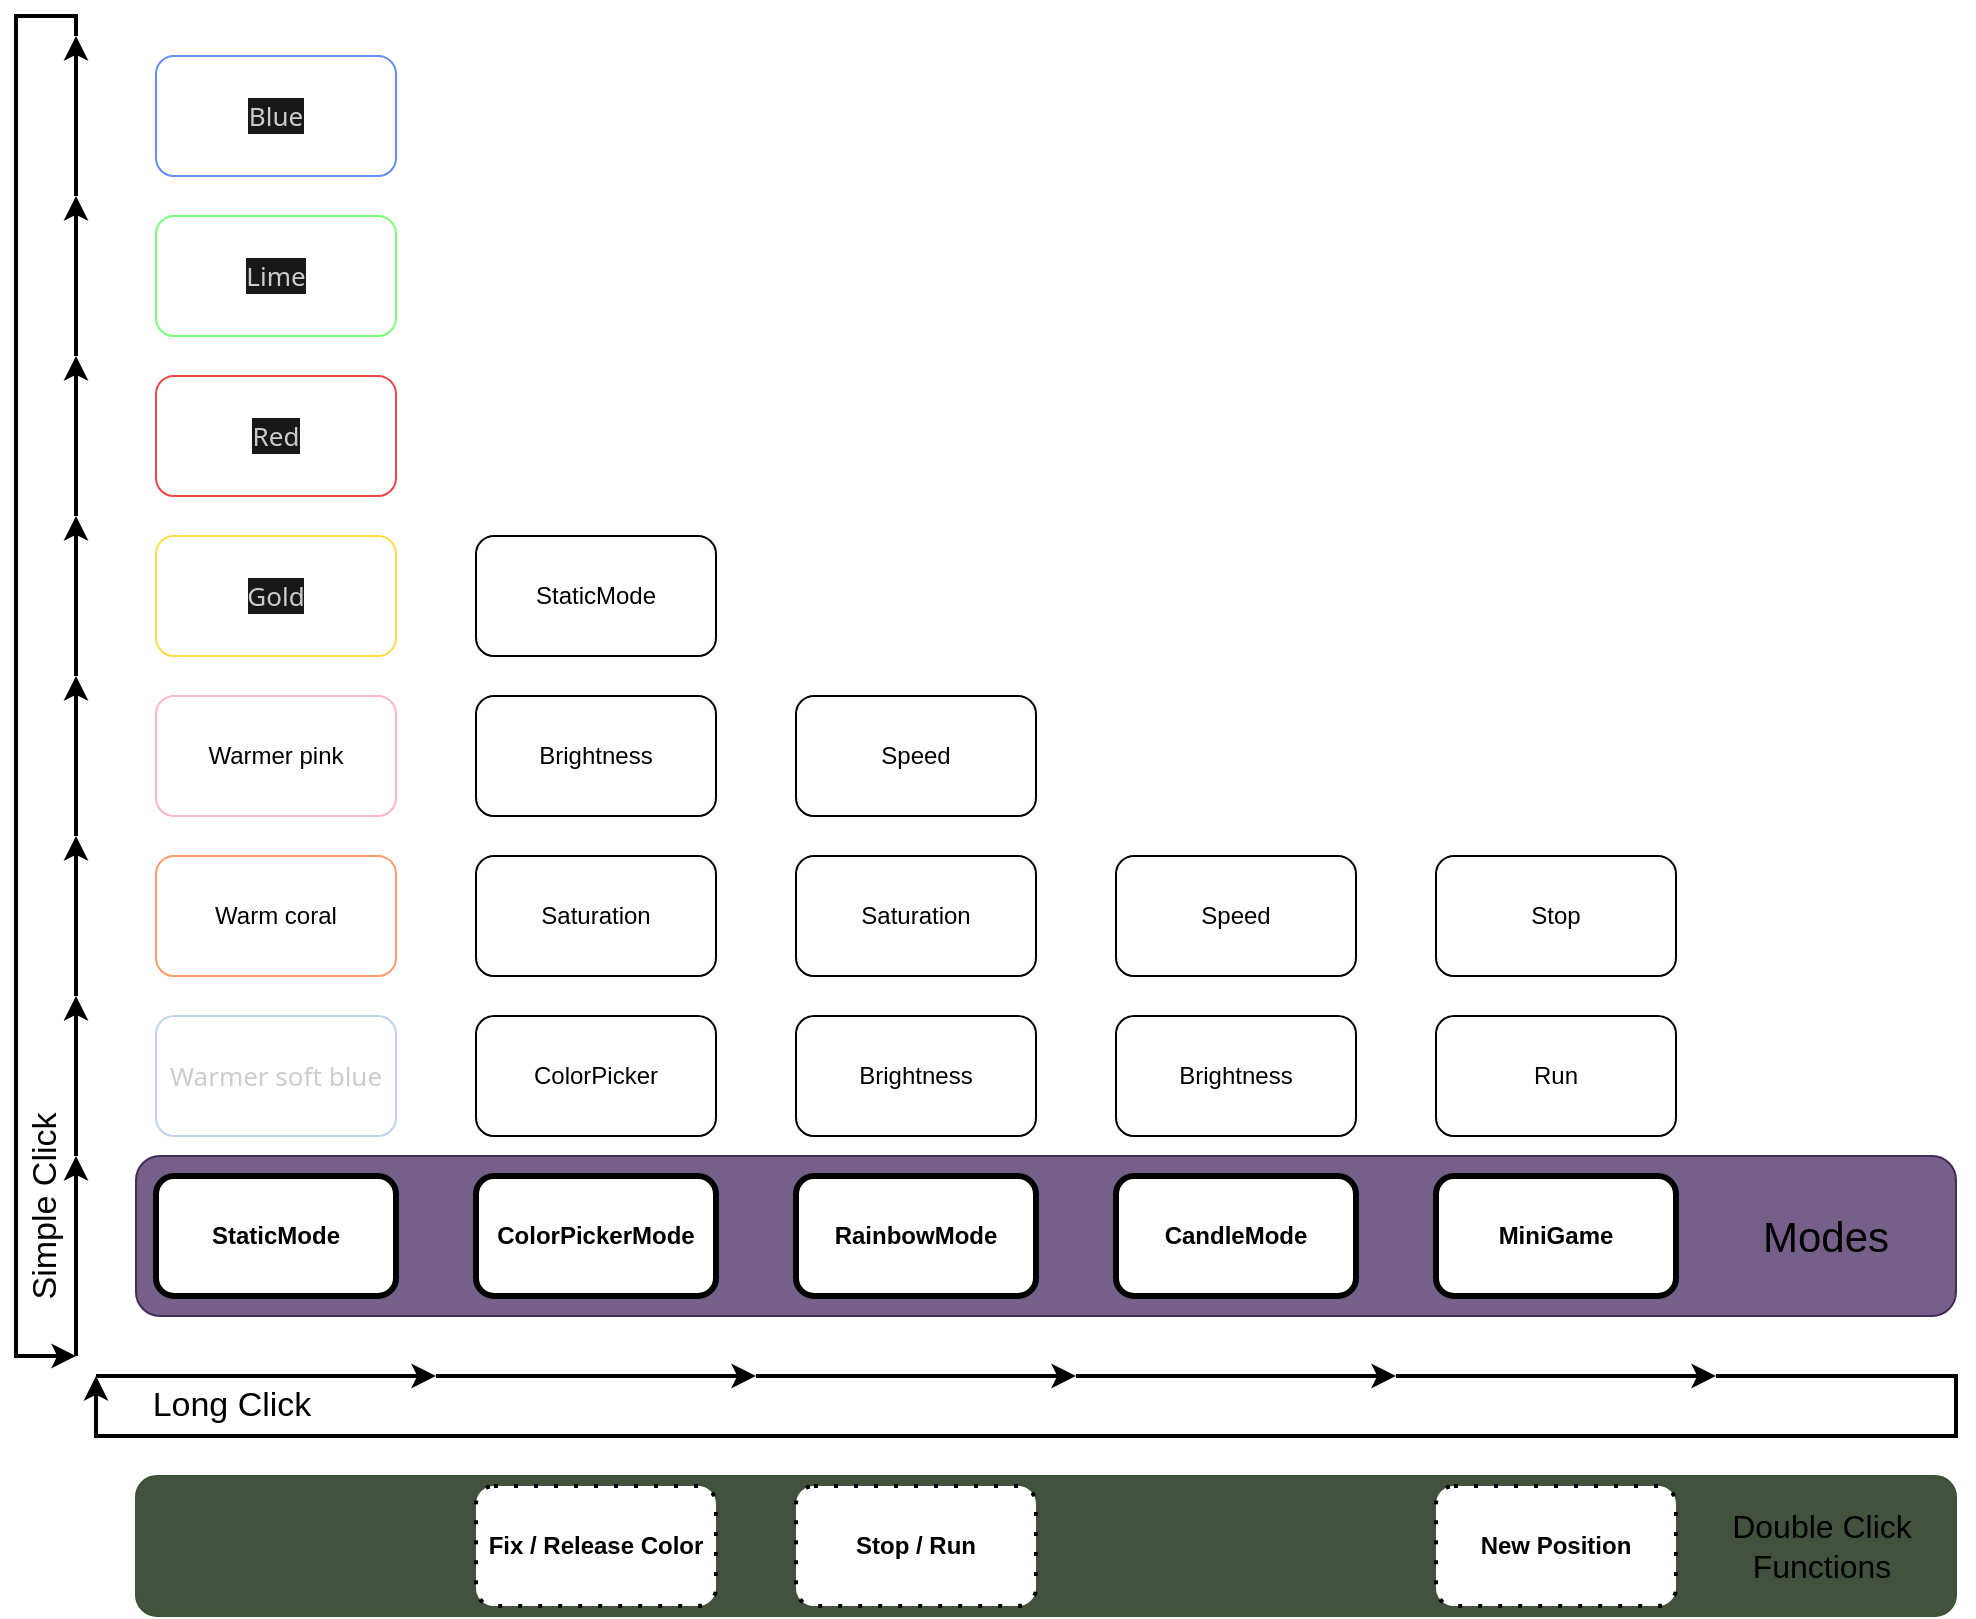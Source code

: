 <mxfile version="25.0.1">
  <diagram name="Modes" id="Ry-_pP2KJAGCeFmNwcFa">
    <mxGraphModel dx="1147" dy="670" grid="1" gridSize="10" guides="1" tooltips="1" connect="1" arrows="1" fold="1" page="1" pageScale="1" pageWidth="1654" pageHeight="1169" math="0" shadow="0">
      <root>
        <mxCell id="0" />
        <mxCell id="1" parent="0" />
        <mxCell id="GEax9f0YG3V9ZWDFnGJi-71" value="" style="rounded=1;whiteSpace=wrap;html=1;strokeWidth=1;fontStyle=1;fillColor=#42523C;fontColor=#ffffff;strokeColor=#3A5431;" vertex="1" parent="1">
          <mxGeometry x="144" y="970" width="910" height="70" as="geometry" />
        </mxCell>
        <mxCell id="GEax9f0YG3V9ZWDFnGJi-68" value="" style="rounded=1;whiteSpace=wrap;html=1;strokeWidth=1;fontStyle=1;fillColor=#76608a;fontColor=#ffffff;strokeColor=#432D57;" vertex="1" parent="1">
          <mxGeometry x="144" y="810" width="910" height="80" as="geometry" />
        </mxCell>
        <mxCell id="GEax9f0YG3V9ZWDFnGJi-1" value="StaticMode" style="rounded=1;whiteSpace=wrap;html=1;strokeWidth=3;fontStyle=1" vertex="1" parent="1">
          <mxGeometry x="154" y="820" width="120" height="60" as="geometry" />
        </mxCell>
        <mxCell id="GEax9f0YG3V9ZWDFnGJi-2" value="ColorPickerMode" style="rounded=1;whiteSpace=wrap;html=1;strokeWidth=3;fontStyle=1" vertex="1" parent="1">
          <mxGeometry x="314" y="820" width="120" height="60" as="geometry" />
        </mxCell>
        <mxCell id="GEax9f0YG3V9ZWDFnGJi-3" value="RainbowMode" style="rounded=1;whiteSpace=wrap;html=1;strokeWidth=3;fontStyle=1" vertex="1" parent="1">
          <mxGeometry x="474" y="820" width="120" height="60" as="geometry" />
        </mxCell>
        <mxCell id="GEax9f0YG3V9ZWDFnGJi-4" value="CandleMode" style="rounded=1;whiteSpace=wrap;html=1;strokeWidth=3;fontStyle=1" vertex="1" parent="1">
          <mxGeometry x="634" y="820" width="120" height="60" as="geometry" />
        </mxCell>
        <mxCell id="GEax9f0YG3V9ZWDFnGJi-5" value="MiniGame" style="rounded=1;whiteSpace=wrap;html=1;strokeWidth=3;fontStyle=1" vertex="1" parent="1">
          <mxGeometry x="794" y="820" width="120" height="60" as="geometry" />
        </mxCell>
        <mxCell id="GEax9f0YG3V9ZWDFnGJi-6" value="&lt;div style=&quot;text-align: left;&quot;&gt;&lt;font face=&quot;system-ui, Ubuntu, Droid Sans, sans-serif&quot; color=&quot;#cccccc&quot;&gt;&lt;span style=&quot;font-size: 13px;&quot;&gt;Warmer soft blue&lt;/span&gt;&lt;/font&gt;&lt;br&gt;&lt;/div&gt;" style="rounded=1;whiteSpace=wrap;html=1;strokeWidth=1;strokeColor=#BED2F0;" vertex="1" parent="1">
          <mxGeometry x="154" y="740" width="120" height="60" as="geometry" />
        </mxCell>
        <mxCell id="GEax9f0YG3V9ZWDFnGJi-7" value="Warm coral" style="rounded=1;whiteSpace=wrap;html=1;strokeWidth=1;strokeColor=#FF9B69;" vertex="1" parent="1">
          <mxGeometry x="154" y="660" width="120" height="60" as="geometry" />
        </mxCell>
        <mxCell id="GEax9f0YG3V9ZWDFnGJi-8" value="Warmer pink" style="rounded=1;whiteSpace=wrap;html=1;strokeWidth=1;strokeColor=#FFB4C8;" vertex="1" parent="1">
          <mxGeometry x="154" y="580" width="120" height="60" as="geometry" />
        </mxCell>
        <mxCell id="GEax9f0YG3V9ZWDFnGJi-9" value="&lt;span style=&quot;color: rgb(204, 204, 204); font-family: system-ui, Ubuntu, &amp;quot;Droid Sans&amp;quot;, sans-serif; font-size: 13px; text-align: left; background-color: rgb(24, 24, 24);&quot;&gt;Gold&lt;/span&gt;" style="rounded=1;whiteSpace=wrap;html=1;strokeWidth=1;strokeColor=#FFDC46;" vertex="1" parent="1">
          <mxGeometry x="154" y="500" width="120" height="60" as="geometry" />
        </mxCell>
        <mxCell id="GEax9f0YG3V9ZWDFnGJi-10" value="&lt;span style=&quot;color: rgb(204, 204, 204); font-family: system-ui, Ubuntu, &amp;quot;Droid Sans&amp;quot;, sans-serif; font-size: 13px; text-align: left; background-color: rgb(24, 24, 24);&quot;&gt;Red&lt;/span&gt;" style="rounded=1;whiteSpace=wrap;html=1;strokeWidth=1;strokeColor=#F04646;" vertex="1" parent="1">
          <mxGeometry x="154" y="420" width="120" height="60" as="geometry" />
        </mxCell>
        <mxCell id="GEax9f0YG3V9ZWDFnGJi-11" value="&lt;span style=&quot;color: rgb(204, 204, 204); font-family: system-ui, Ubuntu, &amp;quot;Droid Sans&amp;quot;, sans-serif; font-size: 13px; text-align: left; background-color: rgb(24, 24, 24);&quot;&gt;Lime&lt;/span&gt;" style="rounded=1;whiteSpace=wrap;html=1;strokeWidth=1;strokeColor=#78FF78;" vertex="1" parent="1">
          <mxGeometry x="154" y="340" width="120" height="60" as="geometry" />
        </mxCell>
        <mxCell id="GEax9f0YG3V9ZWDFnGJi-12" value="&lt;span style=&quot;color: rgb(204, 204, 204); font-family: system-ui, Ubuntu, &amp;quot;Droid Sans&amp;quot;, sans-serif; font-size: 13px; text-align: left; background-color: rgb(24, 24, 24);&quot;&gt;Blue&lt;/span&gt;" style="rounded=1;whiteSpace=wrap;html=1;strokeWidth=1;strokeColor=#648CFF;" vertex="1" parent="1">
          <mxGeometry x="154" y="260" width="120" height="60" as="geometry" />
        </mxCell>
        <mxCell id="GEax9f0YG3V9ZWDFnGJi-14" value="ColorPicker" style="rounded=1;whiteSpace=wrap;html=1;strokeWidth=1;" vertex="1" parent="1">
          <mxGeometry x="314" y="740" width="120" height="60" as="geometry" />
        </mxCell>
        <mxCell id="GEax9f0YG3V9ZWDFnGJi-15" value="Saturation" style="rounded=1;whiteSpace=wrap;html=1;strokeWidth=1;" vertex="1" parent="1">
          <mxGeometry x="314" y="660" width="120" height="60" as="geometry" />
        </mxCell>
        <mxCell id="GEax9f0YG3V9ZWDFnGJi-16" value="Brightness" style="rounded=1;whiteSpace=wrap;html=1;strokeWidth=1;strokeColor=default;" vertex="1" parent="1">
          <mxGeometry x="314" y="580" width="120" height="60" as="geometry" />
        </mxCell>
        <mxCell id="GEax9f0YG3V9ZWDFnGJi-17" value="StaticMode" style="rounded=1;whiteSpace=wrap;html=1;strokeWidth=1;" vertex="1" parent="1">
          <mxGeometry x="314" y="500" width="120" height="60" as="geometry" />
        </mxCell>
        <mxCell id="GEax9f0YG3V9ZWDFnGJi-22" value="Brightness" style="rounded=1;whiteSpace=wrap;html=1;strokeWidth=1;strokeColor=default;" vertex="1" parent="1">
          <mxGeometry x="474" y="740" width="120" height="60" as="geometry" />
        </mxCell>
        <mxCell id="GEax9f0YG3V9ZWDFnGJi-23" value="Saturation" style="rounded=1;whiteSpace=wrap;html=1;strokeWidth=1;" vertex="1" parent="1">
          <mxGeometry x="474" y="660" width="120" height="60" as="geometry" />
        </mxCell>
        <mxCell id="GEax9f0YG3V9ZWDFnGJi-24" value="Speed" style="rounded=1;whiteSpace=wrap;html=1;strokeWidth=1;" vertex="1" parent="1">
          <mxGeometry x="474" y="580" width="120" height="60" as="geometry" />
        </mxCell>
        <mxCell id="GEax9f0YG3V9ZWDFnGJi-30" value="Brightness" style="rounded=1;whiteSpace=wrap;html=1;strokeWidth=1;strokeColor=default;" vertex="1" parent="1">
          <mxGeometry x="634" y="740" width="120" height="60" as="geometry" />
        </mxCell>
        <mxCell id="GEax9f0YG3V9ZWDFnGJi-31" value="Speed" style="rounded=1;whiteSpace=wrap;html=1;strokeWidth=1;" vertex="1" parent="1">
          <mxGeometry x="634" y="660" width="120" height="60" as="geometry" />
        </mxCell>
        <mxCell id="GEax9f0YG3V9ZWDFnGJi-38" value="Run" style="rounded=1;whiteSpace=wrap;html=1;strokeWidth=1;" vertex="1" parent="1">
          <mxGeometry x="794" y="740" width="120" height="60" as="geometry" />
        </mxCell>
        <mxCell id="GEax9f0YG3V9ZWDFnGJi-39" value="Stop" style="rounded=1;whiteSpace=wrap;html=1;strokeWidth=1;" vertex="1" parent="1">
          <mxGeometry x="794" y="660" width="120" height="60" as="geometry" />
        </mxCell>
        <mxCell id="GEax9f0YG3V9ZWDFnGJi-47" value="Fix / Release Color" style="rounded=1;whiteSpace=wrap;html=1;strokeWidth=2;fontStyle=1;dashed=1;dashPattern=1 4;" vertex="1" parent="1">
          <mxGeometry x="314" y="975" width="120" height="60" as="geometry" />
        </mxCell>
        <mxCell id="GEax9f0YG3V9ZWDFnGJi-48" value="Stop / Run" style="rounded=1;whiteSpace=wrap;html=1;strokeWidth=2;fontStyle=1;dashed=1;dashPattern=1 4;" vertex="1" parent="1">
          <mxGeometry x="474" y="975" width="120" height="60" as="geometry" />
        </mxCell>
        <mxCell id="GEax9f0YG3V9ZWDFnGJi-51" value="" style="endArrow=classic;html=1;rounded=0;strokeWidth=2;" edge="1" parent="1">
          <mxGeometry width="50" height="50" relative="1" as="geometry">
            <mxPoint x="124" y="920" as="sourcePoint" />
            <mxPoint x="294" y="920" as="targetPoint" />
          </mxGeometry>
        </mxCell>
        <mxCell id="GEax9f0YG3V9ZWDFnGJi-52" value="" style="endArrow=classic;html=1;rounded=0;strokeWidth=2;" edge="1" parent="1">
          <mxGeometry width="50" height="50" relative="1" as="geometry">
            <mxPoint x="114" y="910" as="sourcePoint" />
            <mxPoint x="114" y="810" as="targetPoint" />
          </mxGeometry>
        </mxCell>
        <mxCell id="GEax9f0YG3V9ZWDFnGJi-53" value="Long Click" style="text;html=1;align=center;verticalAlign=middle;whiteSpace=wrap;rounded=0;fontSize=17;" vertex="1" parent="1">
          <mxGeometry x="144" y="920" width="96" height="30" as="geometry" />
        </mxCell>
        <mxCell id="GEax9f0YG3V9ZWDFnGJi-54" value="Simple Click" style="text;html=1;align=center;verticalAlign=middle;whiteSpace=wrap;rounded=0;fontSize=17;rotation=-90;" vertex="1" parent="1">
          <mxGeometry x="44" y="820" width="110" height="30" as="geometry" />
        </mxCell>
        <mxCell id="GEax9f0YG3V9ZWDFnGJi-55" value="" style="endArrow=classic;html=1;rounded=0;strokeWidth=2;" edge="1" parent="1">
          <mxGeometry width="50" height="50" relative="1" as="geometry">
            <mxPoint x="294" y="920" as="sourcePoint" />
            <mxPoint x="454" y="920" as="targetPoint" />
          </mxGeometry>
        </mxCell>
        <mxCell id="GEax9f0YG3V9ZWDFnGJi-56" value="" style="endArrow=classic;html=1;rounded=0;strokeWidth=2;" edge="1" parent="1">
          <mxGeometry width="50" height="50" relative="1" as="geometry">
            <mxPoint x="454" y="920" as="sourcePoint" />
            <mxPoint x="614" y="920" as="targetPoint" />
          </mxGeometry>
        </mxCell>
        <mxCell id="GEax9f0YG3V9ZWDFnGJi-57" value="" style="endArrow=classic;html=1;rounded=0;strokeWidth=2;" edge="1" parent="1">
          <mxGeometry width="50" height="50" relative="1" as="geometry">
            <mxPoint x="614" y="920" as="sourcePoint" />
            <mxPoint x="774" y="920" as="targetPoint" />
          </mxGeometry>
        </mxCell>
        <mxCell id="GEax9f0YG3V9ZWDFnGJi-58" value="" style="endArrow=classic;html=1;rounded=0;strokeWidth=2;" edge="1" parent="1">
          <mxGeometry width="50" height="50" relative="1" as="geometry">
            <mxPoint x="774" y="920" as="sourcePoint" />
            <mxPoint x="934" y="920" as="targetPoint" />
          </mxGeometry>
        </mxCell>
        <mxCell id="GEax9f0YG3V9ZWDFnGJi-59" value="" style="endArrow=classic;html=1;rounded=0;strokeWidth=2;" edge="1" parent="1">
          <mxGeometry width="50" height="50" relative="1" as="geometry">
            <mxPoint x="114" y="810" as="sourcePoint" />
            <mxPoint x="114" y="730" as="targetPoint" />
          </mxGeometry>
        </mxCell>
        <mxCell id="GEax9f0YG3V9ZWDFnGJi-60" value="" style="endArrow=classic;html=1;rounded=0;strokeWidth=2;" edge="1" parent="1">
          <mxGeometry width="50" height="50" relative="1" as="geometry">
            <mxPoint x="114" y="730" as="sourcePoint" />
            <mxPoint x="114" y="650" as="targetPoint" />
          </mxGeometry>
        </mxCell>
        <mxCell id="GEax9f0YG3V9ZWDFnGJi-61" value="" style="endArrow=classic;html=1;rounded=0;strokeWidth=2;" edge="1" parent="1">
          <mxGeometry width="50" height="50" relative="1" as="geometry">
            <mxPoint x="114" y="650" as="sourcePoint" />
            <mxPoint x="114" y="570" as="targetPoint" />
          </mxGeometry>
        </mxCell>
        <mxCell id="GEax9f0YG3V9ZWDFnGJi-62" value="" style="endArrow=classic;html=1;rounded=0;strokeWidth=2;" edge="1" parent="1">
          <mxGeometry width="50" height="50" relative="1" as="geometry">
            <mxPoint x="114" y="570" as="sourcePoint" />
            <mxPoint x="114" y="490" as="targetPoint" />
          </mxGeometry>
        </mxCell>
        <mxCell id="GEax9f0YG3V9ZWDFnGJi-63" value="" style="endArrow=classic;html=1;rounded=0;strokeWidth=2;" edge="1" parent="1">
          <mxGeometry width="50" height="50" relative="1" as="geometry">
            <mxPoint x="114" y="490" as="sourcePoint" />
            <mxPoint x="114" y="410" as="targetPoint" />
          </mxGeometry>
        </mxCell>
        <mxCell id="GEax9f0YG3V9ZWDFnGJi-64" value="" style="endArrow=classic;html=1;rounded=0;strokeWidth=2;" edge="1" parent="1">
          <mxGeometry width="50" height="50" relative="1" as="geometry">
            <mxPoint x="114" y="410" as="sourcePoint" />
            <mxPoint x="114" y="330" as="targetPoint" />
          </mxGeometry>
        </mxCell>
        <mxCell id="GEax9f0YG3V9ZWDFnGJi-65" value="" style="endArrow=classic;html=1;rounded=0;strokeWidth=2;" edge="1" parent="1">
          <mxGeometry width="50" height="50" relative="1" as="geometry">
            <mxPoint x="114" y="330" as="sourcePoint" />
            <mxPoint x="114" y="250" as="targetPoint" />
          </mxGeometry>
        </mxCell>
        <mxCell id="GEax9f0YG3V9ZWDFnGJi-66" value="" style="endArrow=classic;html=1;rounded=0;strokeWidth=2;" edge="1" parent="1">
          <mxGeometry width="50" height="50" relative="1" as="geometry">
            <mxPoint x="934" y="920" as="sourcePoint" />
            <mxPoint x="124" y="920" as="targetPoint" />
            <Array as="points">
              <mxPoint x="1054" y="920" />
              <mxPoint x="1054" y="950" />
              <mxPoint x="124" y="950" />
            </Array>
          </mxGeometry>
        </mxCell>
        <mxCell id="GEax9f0YG3V9ZWDFnGJi-67" value="" style="endArrow=classic;html=1;rounded=0;strokeWidth=2;" edge="1" parent="1">
          <mxGeometry width="50" height="50" relative="1" as="geometry">
            <mxPoint x="114" y="250" as="sourcePoint" />
            <mxPoint x="114" y="910" as="targetPoint" />
            <Array as="points">
              <mxPoint x="114" y="240" />
              <mxPoint x="84" y="240" />
              <mxPoint x="84" y="910" />
            </Array>
          </mxGeometry>
        </mxCell>
        <mxCell id="GEax9f0YG3V9ZWDFnGJi-69" value="Modes" style="text;html=1;align=center;verticalAlign=middle;whiteSpace=wrap;rounded=0;fontSize=21;" vertex="1" parent="1">
          <mxGeometry x="944" y="827.5" width="90" height="45" as="geometry" />
        </mxCell>
        <mxCell id="GEax9f0YG3V9ZWDFnGJi-72" value="Double Click Functions" style="text;html=1;align=center;verticalAlign=middle;whiteSpace=wrap;rounded=0;fontSize=16;" vertex="1" parent="1">
          <mxGeometry x="920" y="975" width="134" height="60" as="geometry" />
        </mxCell>
        <mxCell id="GEax9f0YG3V9ZWDFnGJi-76" value="New Position" style="rounded=1;whiteSpace=wrap;html=1;strokeWidth=2;fontStyle=1;dashed=1;dashPattern=1 4;" vertex="1" parent="1">
          <mxGeometry x="794" y="975" width="120" height="60" as="geometry" />
        </mxCell>
      </root>
    </mxGraphModel>
  </diagram>
</mxfile>
